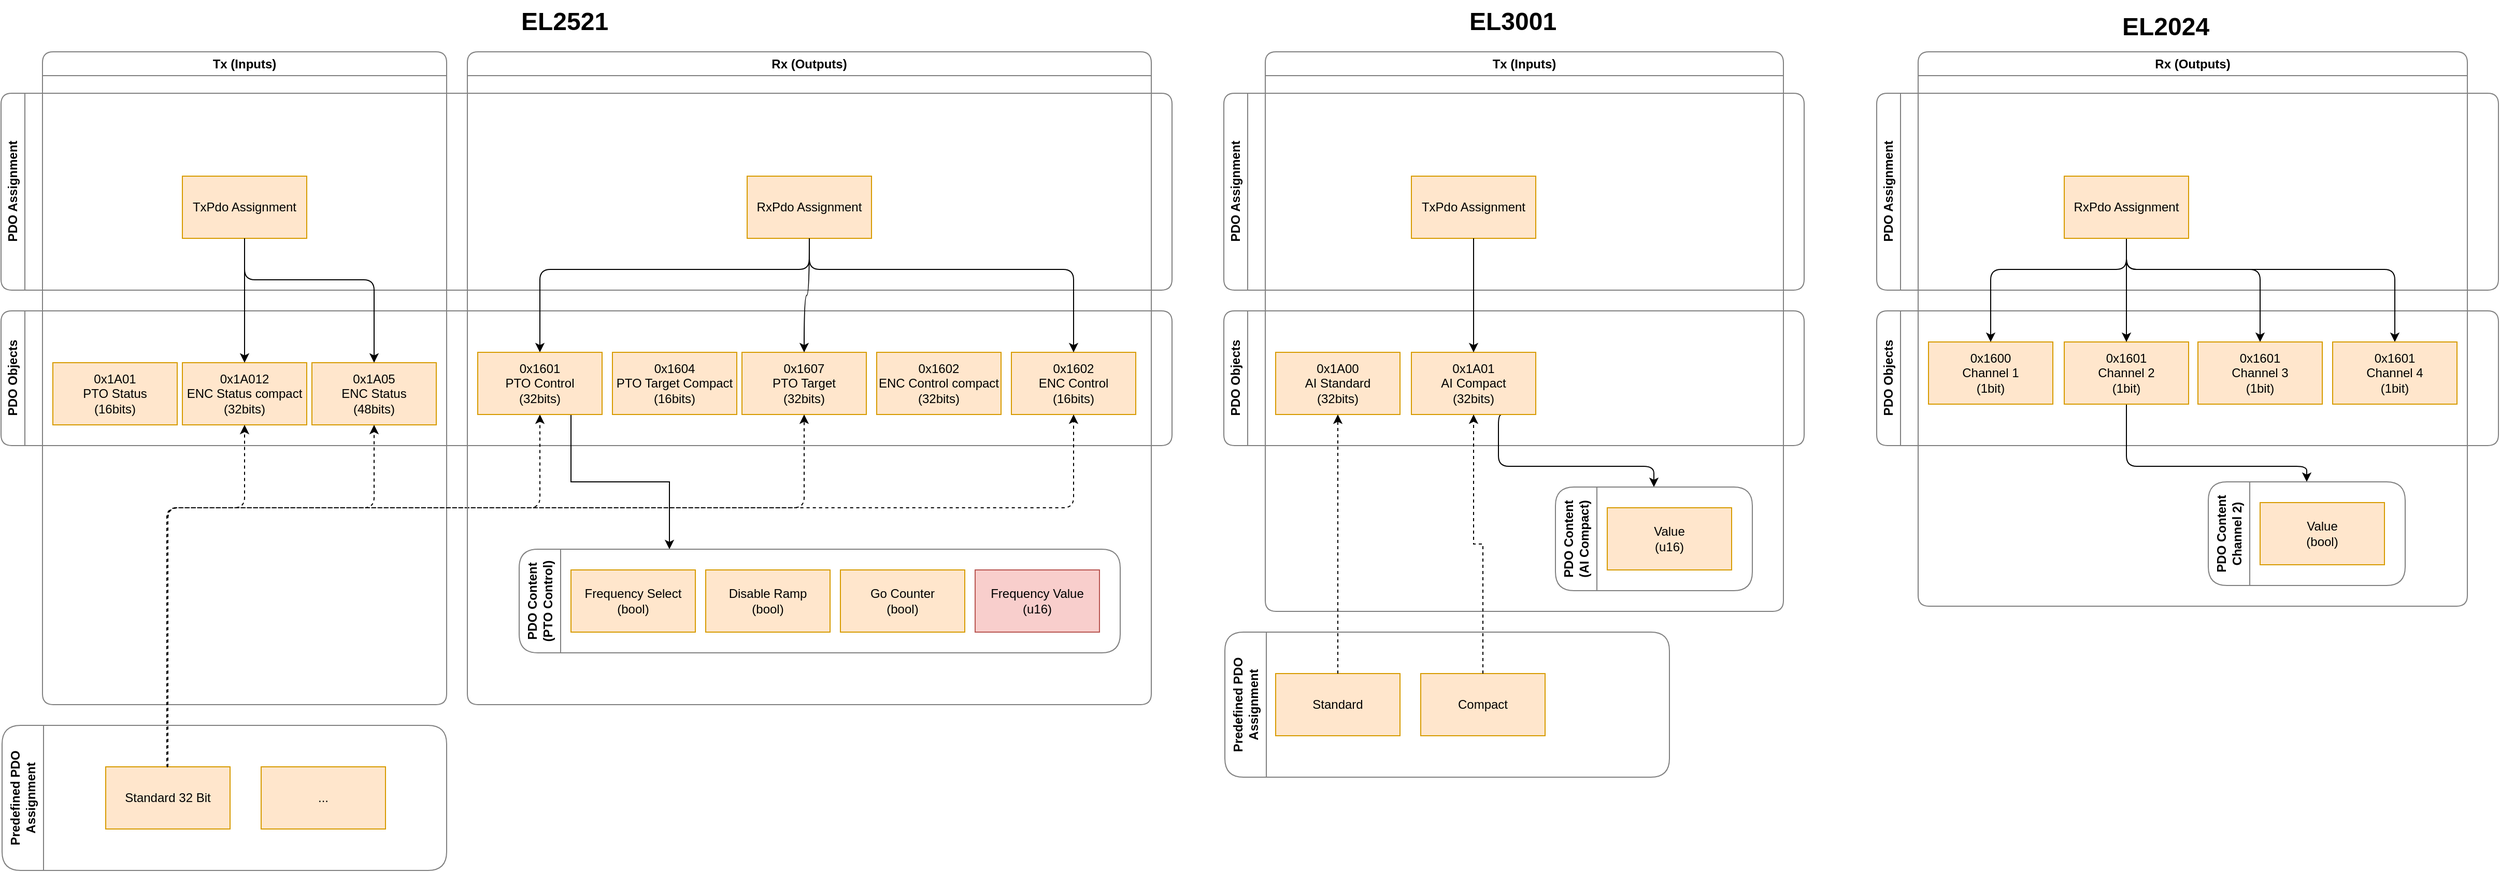 <mxfile version="26.1.1">
  <diagram name="Page-1" id="4fiYblc3iZJ_dxdCgtYB">
    <mxGraphModel dx="1571" dy="1536" grid="1" gridSize="10" guides="1" tooltips="1" connect="1" arrows="1" fold="1" page="1" pageScale="1" pageWidth="827" pageHeight="1169" math="0" shadow="0">
      <root>
        <mxCell id="0" />
        <mxCell id="1" parent="0" />
        <mxCell id="V4f7FUK8LKkPkN11AEBS-2" value="PDO Assignment" style="swimlane;horizontal=0;whiteSpace=wrap;html=1;strokeColor=#808080;rounded=1;" parent="1" vertex="1">
          <mxGeometry x="200" y="280" width="1130" height="190" as="geometry" />
        </mxCell>
        <mxCell id="V4f7FUK8LKkPkN11AEBS-7" value="PDO Objects" style="swimlane;horizontal=0;whiteSpace=wrap;html=1;strokeColor=#808080;rounded=1;" parent="1" vertex="1">
          <mxGeometry x="200" y="490" width="1130" height="130" as="geometry" />
        </mxCell>
        <mxCell id="V4f7FUK8LKkPkN11AEBS-15" value="0x1607&lt;br&gt;PTO Target&lt;br&gt;(32bits)" style="rounded=0;whiteSpace=wrap;html=1;fillColor=#ffe6cc;strokeColor=#d79b00;" parent="V4f7FUK8LKkPkN11AEBS-7" vertex="1">
          <mxGeometry x="715" y="40" width="120" height="60" as="geometry" />
        </mxCell>
        <mxCell id="V4f7FUK8LKkPkN11AEBS-16" value="0x1602&lt;br&gt;ENC Control compact&lt;br&gt;(32bits)" style="rounded=0;whiteSpace=wrap;html=1;fillColor=#ffe6cc;strokeColor=#d79b00;" parent="V4f7FUK8LKkPkN11AEBS-7" vertex="1">
          <mxGeometry x="845" y="40" width="120" height="60" as="geometry" />
        </mxCell>
        <mxCell id="V4f7FUK8LKkPkN11AEBS-17" value="0x1602&lt;br&gt;ENC Control&lt;br&gt;(16bits)" style="rounded=0;whiteSpace=wrap;html=1;fillColor=#ffe6cc;strokeColor=#d79b00;" parent="V4f7FUK8LKkPkN11AEBS-7" vertex="1">
          <mxGeometry x="975" y="40" width="120" height="60" as="geometry" />
        </mxCell>
        <mxCell id="V4f7FUK8LKkPkN11AEBS-18" value="Tx (Inputs)" style="swimlane;whiteSpace=wrap;html=1;strokeColor=#808080;rounded=1;" parent="1" vertex="1">
          <mxGeometry x="240" y="240" width="390" height="630" as="geometry" />
        </mxCell>
        <mxCell id="V4f7FUK8LKkPkN11AEBS-9" value="0x1A01&lt;br&gt;PTO Status&lt;br&gt;(16bits)" style="rounded=0;whiteSpace=wrap;html=1;fillColor=#ffe6cc;strokeColor=#d79b00;" parent="V4f7FUK8LKkPkN11AEBS-18" vertex="1">
          <mxGeometry x="10" y="300" width="120" height="60" as="geometry" />
        </mxCell>
        <mxCell id="V4f7FUK8LKkPkN11AEBS-11" value="0x1A012&lt;div&gt;ENC Status compact&lt;br&gt;(32bits)&lt;/div&gt;" style="rounded=0;whiteSpace=wrap;html=1;fillColor=#ffe6cc;strokeColor=#d79b00;" parent="V4f7FUK8LKkPkN11AEBS-18" vertex="1">
          <mxGeometry x="135" y="300" width="120" height="60" as="geometry" />
        </mxCell>
        <mxCell id="V4f7FUK8LKkPkN11AEBS-12" value="0x1A05&lt;br&gt;ENC Status&lt;br&gt;(48bits)" style="rounded=0;whiteSpace=wrap;html=1;fillColor=#ffe6cc;strokeColor=#d79b00;" parent="V4f7FUK8LKkPkN11AEBS-18" vertex="1">
          <mxGeometry x="260" y="300" width="120" height="60" as="geometry" />
        </mxCell>
        <mxCell id="V4f7FUK8LKkPkN11AEBS-4" value="TxPdo Assignment" style="rounded=0;whiteSpace=wrap;html=1;fillColor=#ffe6cc;strokeColor=#d79b00;" parent="V4f7FUK8LKkPkN11AEBS-18" vertex="1">
          <mxGeometry x="135" y="120" width="120" height="60" as="geometry" />
        </mxCell>
        <mxCell id="V4f7FUK8LKkPkN11AEBS-20" style="edgeStyle=orthogonalEdgeStyle;rounded=1;orthogonalLoop=1;jettySize=auto;html=1;exitX=0.5;exitY=1;exitDx=0;exitDy=0;entryX=0.5;entryY=0;entryDx=0;entryDy=0;curved=0;" parent="V4f7FUK8LKkPkN11AEBS-18" source="V4f7FUK8LKkPkN11AEBS-4" target="V4f7FUK8LKkPkN11AEBS-11" edge="1">
          <mxGeometry relative="1" as="geometry" />
        </mxCell>
        <mxCell id="V4f7FUK8LKkPkN11AEBS-21" style="edgeStyle=orthogonalEdgeStyle;rounded=1;orthogonalLoop=1;jettySize=auto;html=1;exitX=0.5;exitY=1;exitDx=0;exitDy=0;entryX=0.5;entryY=0;entryDx=0;entryDy=0;curved=0;" parent="V4f7FUK8LKkPkN11AEBS-18" source="V4f7FUK8LKkPkN11AEBS-4" target="V4f7FUK8LKkPkN11AEBS-12" edge="1">
          <mxGeometry relative="1" as="geometry">
            <Array as="points">
              <mxPoint x="195" y="220" />
              <mxPoint x="320" y="220" />
            </Array>
          </mxGeometry>
        </mxCell>
        <mxCell id="V4f7FUK8LKkPkN11AEBS-26" value="Predefined PDO Assignment" style="swimlane;horizontal=0;whiteSpace=wrap;html=1;startSize=40;strokeColor=#808080;rounded=1;" parent="1" vertex="1">
          <mxGeometry x="201" y="890" width="429" height="140" as="geometry" />
        </mxCell>
        <mxCell id="V4f7FUK8LKkPkN11AEBS-30" value="Standard 32 Bit" style="rounded=0;whiteSpace=wrap;html=1;fillColor=#ffe6cc;strokeColor=#d79b00;" parent="V4f7FUK8LKkPkN11AEBS-26" vertex="1">
          <mxGeometry x="100" y="40" width="120" height="60" as="geometry" />
        </mxCell>
        <mxCell id="V4f7FUK8LKkPkN11AEBS-31" value="..." style="rounded=0;whiteSpace=wrap;html=1;fillColor=#ffe6cc;strokeColor=#d79b00;" parent="V4f7FUK8LKkPkN11AEBS-26" vertex="1">
          <mxGeometry x="250" y="40" width="120" height="60" as="geometry" />
        </mxCell>
        <mxCell id="V4f7FUK8LKkPkN11AEBS-33" style="edgeStyle=orthogonalEdgeStyle;rounded=1;orthogonalLoop=1;jettySize=auto;html=1;exitX=0.5;exitY=0;exitDx=0;exitDy=0;entryX=0.5;entryY=1;entryDx=0;entryDy=0;dashed=1;fillColor=#a20025;strokeColor=#000000;curved=0;" parent="1" source="V4f7FUK8LKkPkN11AEBS-30" target="V4f7FUK8LKkPkN11AEBS-15" edge="1">
          <mxGeometry relative="1" as="geometry">
            <Array as="points">
              <mxPoint x="361" y="680" />
              <mxPoint x="975" y="680" />
            </Array>
          </mxGeometry>
        </mxCell>
        <mxCell id="V4f7FUK8LKkPkN11AEBS-35" style="edgeStyle=orthogonalEdgeStyle;rounded=1;orthogonalLoop=1;jettySize=auto;html=1;exitX=0.5;exitY=0;exitDx=0;exitDy=0;entryX=0.5;entryY=1;entryDx=0;entryDy=0;dashed=1;fillColor=#a20025;strokeColor=#000000;curved=0;" parent="1" source="V4f7FUK8LKkPkN11AEBS-30" target="V4f7FUK8LKkPkN11AEBS-12" edge="1">
          <mxGeometry relative="1" as="geometry">
            <Array as="points">
              <mxPoint x="360" y="930" />
              <mxPoint x="360" y="680" />
              <mxPoint x="560" y="680" />
            </Array>
          </mxGeometry>
        </mxCell>
        <mxCell id="V4f7FUK8LKkPkN11AEBS-36" style="edgeStyle=orthogonalEdgeStyle;rounded=1;orthogonalLoop=1;jettySize=auto;html=1;exitX=0.5;exitY=0;exitDx=0;exitDy=0;entryX=0.5;entryY=1;entryDx=0;entryDy=0;dashed=1;fillColor=#a20025;strokeColor=#000000;curved=0;" parent="1" source="V4f7FUK8LKkPkN11AEBS-30" target="V4f7FUK8LKkPkN11AEBS-11" edge="1">
          <mxGeometry relative="1" as="geometry">
            <Array as="points">
              <mxPoint x="361" y="680" />
              <mxPoint x="435" y="680" />
            </Array>
          </mxGeometry>
        </mxCell>
        <mxCell id="V4f7FUK8LKkPkN11AEBS-37" style="edgeStyle=orthogonalEdgeStyle;rounded=1;orthogonalLoop=1;jettySize=auto;html=1;exitX=0.5;exitY=0;exitDx=0;exitDy=0;entryX=0.5;entryY=1;entryDx=0;entryDy=0;curved=0;dashed=1;" parent="1" source="V4f7FUK8LKkPkN11AEBS-30" target="V4f7FUK8LKkPkN11AEBS-17" edge="1">
          <mxGeometry relative="1" as="geometry">
            <Array as="points">
              <mxPoint x="360" y="930" />
              <mxPoint x="360" y="680" />
              <mxPoint x="1235" y="680" />
            </Array>
          </mxGeometry>
        </mxCell>
        <mxCell id="V4f7FUK8LKkPkN11AEBS-50" style="edgeStyle=orthogonalEdgeStyle;rounded=1;orthogonalLoop=1;jettySize=auto;html=1;exitX=0.5;exitY=0;exitDx=0;exitDy=0;entryX=0.5;entryY=1;entryDx=0;entryDy=0;dashed=1;curved=0;" parent="1" source="V4f7FUK8LKkPkN11AEBS-30" target="V4f7FUK8LKkPkN11AEBS-13" edge="1">
          <mxGeometry relative="1" as="geometry">
            <Array as="points">
              <mxPoint x="361" y="680" />
              <mxPoint x="720" y="680" />
            </Array>
          </mxGeometry>
        </mxCell>
        <mxCell id="V4f7FUK8LKkPkN11AEBS-19" value="Rx (Outputs)" style="swimlane;whiteSpace=wrap;html=1;strokeColor=#808080;rounded=1;" parent="1" vertex="1">
          <mxGeometry x="650" y="240" width="660" height="630" as="geometry" />
        </mxCell>
        <mxCell id="V4f7FUK8LKkPkN11AEBS-22" style="edgeStyle=orthogonalEdgeStyle;rounded=1;orthogonalLoop=1;jettySize=auto;html=1;exitX=0.5;exitY=1;exitDx=0;exitDy=0;entryX=0.5;entryY=0;entryDx=0;entryDy=0;curved=0;" parent="V4f7FUK8LKkPkN11AEBS-19" source="V4f7FUK8LKkPkN11AEBS-5" target="V4f7FUK8LKkPkN11AEBS-13" edge="1">
          <mxGeometry relative="1" as="geometry">
            <Array as="points">
              <mxPoint x="330" y="210" />
              <mxPoint x="70" y="210" />
            </Array>
          </mxGeometry>
        </mxCell>
        <mxCell id="V4f7FUK8LKkPkN11AEBS-5" value="RxPdo Assignment" style="rounded=0;whiteSpace=wrap;html=1;fillColor=#ffe6cc;strokeColor=#d79b00;" parent="V4f7FUK8LKkPkN11AEBS-19" vertex="1">
          <mxGeometry x="270" y="120" width="120" height="60" as="geometry" />
        </mxCell>
        <mxCell id="V4f7FUK8LKkPkN11AEBS-49" style="edgeStyle=orthogonalEdgeStyle;rounded=0;orthogonalLoop=1;jettySize=auto;html=1;exitX=0.75;exitY=1;exitDx=0;exitDy=0;entryX=0.25;entryY=0;entryDx=0;entryDy=0;" parent="V4f7FUK8LKkPkN11AEBS-19" source="V4f7FUK8LKkPkN11AEBS-13" target="V4f7FUK8LKkPkN11AEBS-38" edge="1">
          <mxGeometry relative="1" as="geometry" />
        </mxCell>
        <mxCell id="V4f7FUK8LKkPkN11AEBS-13" value="0x1601&lt;br&gt;PTO Control&lt;br&gt;(32bits)" style="rounded=0;whiteSpace=wrap;html=1;fillColor=#ffe6cc;strokeColor=#d79b00;" parent="V4f7FUK8LKkPkN11AEBS-19" vertex="1">
          <mxGeometry x="10" y="290" width="120" height="60" as="geometry" />
        </mxCell>
        <mxCell id="V4f7FUK8LKkPkN11AEBS-14" value="0x1604&lt;br&gt;PTO Target Compact&lt;br&gt;(16bits)" style="rounded=0;whiteSpace=wrap;html=1;fillColor=#ffe6cc;strokeColor=#d79b00;" parent="V4f7FUK8LKkPkN11AEBS-19" vertex="1">
          <mxGeometry x="140" y="290" width="120" height="60" as="geometry" />
        </mxCell>
        <mxCell id="V4f7FUK8LKkPkN11AEBS-38" value="PDO Content (PTO Control)" style="swimlane;horizontal=0;whiteSpace=wrap;html=1;strokeColor=#808080;rounded=1;startSize=40;" parent="V4f7FUK8LKkPkN11AEBS-19" vertex="1">
          <mxGeometry x="50" y="480" width="580" height="100" as="geometry" />
        </mxCell>
        <mxCell id="V4f7FUK8LKkPkN11AEBS-39" value="Frequency Select&lt;br&gt;(bool)" style="rounded=0;whiteSpace=wrap;html=1;fillColor=#ffe6cc;strokeColor=#d79b00;" parent="V4f7FUK8LKkPkN11AEBS-38" vertex="1">
          <mxGeometry x="50" y="20" width="120" height="60" as="geometry" />
        </mxCell>
        <mxCell id="V4f7FUK8LKkPkN11AEBS-41" value="Disable Ramp&lt;br&gt;(bool)" style="rounded=0;whiteSpace=wrap;html=1;fillColor=#ffe6cc;strokeColor=#d79b00;" parent="V4f7FUK8LKkPkN11AEBS-38" vertex="1">
          <mxGeometry x="180" y="20" width="120" height="60" as="geometry" />
        </mxCell>
        <mxCell id="V4f7FUK8LKkPkN11AEBS-42" value="Go Counter&lt;br&gt;(bool)" style="rounded=0;whiteSpace=wrap;html=1;fillColor=#ffe6cc;strokeColor=#d79b00;" parent="V4f7FUK8LKkPkN11AEBS-38" vertex="1">
          <mxGeometry x="310" y="20" width="120" height="60" as="geometry" />
        </mxCell>
        <mxCell id="V4f7FUK8LKkPkN11AEBS-43" value="Frequency Value&lt;br&gt;(u16)" style="rounded=0;whiteSpace=wrap;html=1;fillColor=#f8cecc;strokeColor=#b85450;" parent="V4f7FUK8LKkPkN11AEBS-38" vertex="1">
          <mxGeometry x="440" y="20" width="120" height="60" as="geometry" />
        </mxCell>
        <mxCell id="V4f7FUK8LKkPkN11AEBS-23" style="edgeStyle=orthogonalEdgeStyle;rounded=0;orthogonalLoop=1;jettySize=auto;html=1;exitX=0.5;exitY=1;exitDx=0;exitDy=0;entryX=0.5;entryY=0;entryDx=0;entryDy=0;curved=1;" parent="1" source="V4f7FUK8LKkPkN11AEBS-5" target="V4f7FUK8LKkPkN11AEBS-15" edge="1">
          <mxGeometry relative="1" as="geometry" />
        </mxCell>
        <mxCell id="V4f7FUK8LKkPkN11AEBS-24" style="edgeStyle=orthogonalEdgeStyle;rounded=1;orthogonalLoop=1;jettySize=auto;html=1;exitX=0.5;exitY=1;exitDx=0;exitDy=0;entryX=0.5;entryY=0;entryDx=0;entryDy=0;curved=0;" parent="1" source="V4f7FUK8LKkPkN11AEBS-5" target="V4f7FUK8LKkPkN11AEBS-17" edge="1">
          <mxGeometry relative="1" as="geometry">
            <Array as="points">
              <mxPoint x="980" y="450" />
              <mxPoint x="1235" y="450" />
            </Array>
          </mxGeometry>
        </mxCell>
        <mxCell id="V4f7FUK8LKkPkN11AEBS-51" value="PDO Assignment" style="swimlane;horizontal=0;whiteSpace=wrap;html=1;strokeColor=#808080;rounded=1;" parent="1" vertex="1">
          <mxGeometry x="1380" y="280" width="560" height="190" as="geometry" />
        </mxCell>
        <mxCell id="V4f7FUK8LKkPkN11AEBS-52" value="PDO Objects" style="swimlane;horizontal=0;whiteSpace=wrap;html=1;strokeColor=#808080;rounded=1;" parent="1" vertex="1">
          <mxGeometry x="1380" y="490" width="560" height="130" as="geometry" />
        </mxCell>
        <mxCell id="V4f7FUK8LKkPkN11AEBS-56" value="Tx (Inputs)" style="swimlane;whiteSpace=wrap;html=1;strokeColor=#808080;rounded=1;" parent="1" vertex="1">
          <mxGeometry x="1420" y="240" width="500" height="540" as="geometry" />
        </mxCell>
        <mxCell id="V4f7FUK8LKkPkN11AEBS-57" value="0x1A00&lt;br&gt;AI Standard&lt;br&gt;(32bits)" style="rounded=0;whiteSpace=wrap;html=1;fillColor=#ffe6cc;strokeColor=#d79b00;" parent="V4f7FUK8LKkPkN11AEBS-56" vertex="1">
          <mxGeometry x="10" y="290" width="120" height="60" as="geometry" />
        </mxCell>
        <mxCell id="V4f7FUK8LKkPkN11AEBS-93" style="edgeStyle=orthogonalEdgeStyle;rounded=1;orthogonalLoop=1;jettySize=auto;html=1;exitX=0.75;exitY=1;exitDx=0;exitDy=0;entryX=0.5;entryY=0;entryDx=0;entryDy=0;curved=0;" parent="V4f7FUK8LKkPkN11AEBS-56" source="V4f7FUK8LKkPkN11AEBS-58" target="V4f7FUK8LKkPkN11AEBS-87" edge="1">
          <mxGeometry relative="1" as="geometry">
            <Array as="points">
              <mxPoint x="225" y="400" />
              <mxPoint x="375" y="400" />
            </Array>
          </mxGeometry>
        </mxCell>
        <mxCell id="V4f7FUK8LKkPkN11AEBS-58" value="0x1A01&lt;div&gt;AI Compact&lt;br&gt;(32bits)&lt;/div&gt;" style="rounded=0;whiteSpace=wrap;html=1;fillColor=#ffe6cc;strokeColor=#d79b00;" parent="V4f7FUK8LKkPkN11AEBS-56" vertex="1">
          <mxGeometry x="141" y="290" width="120" height="60" as="geometry" />
        </mxCell>
        <mxCell id="V4f7FUK8LKkPkN11AEBS-60" value="TxPdo Assignment" style="rounded=0;whiteSpace=wrap;html=1;fillColor=#ffe6cc;strokeColor=#d79b00;" parent="V4f7FUK8LKkPkN11AEBS-56" vertex="1">
          <mxGeometry x="141" y="120" width="120" height="60" as="geometry" />
        </mxCell>
        <mxCell id="V4f7FUK8LKkPkN11AEBS-61" style="edgeStyle=orthogonalEdgeStyle;rounded=1;orthogonalLoop=1;jettySize=auto;html=1;exitX=0.5;exitY=1;exitDx=0;exitDy=0;entryX=0.5;entryY=0;entryDx=0;entryDy=0;curved=0;" parent="V4f7FUK8LKkPkN11AEBS-56" source="V4f7FUK8LKkPkN11AEBS-60" target="V4f7FUK8LKkPkN11AEBS-58" edge="1">
          <mxGeometry relative="1" as="geometry" />
        </mxCell>
        <mxCell id="V4f7FUK8LKkPkN11AEBS-87" value="PDO Content&lt;br&gt;(AI Compact)" style="swimlane;horizontal=0;whiteSpace=wrap;html=1;strokeColor=#808080;rounded=1;startSize=40;" parent="V4f7FUK8LKkPkN11AEBS-56" vertex="1">
          <mxGeometry x="280" y="420" width="190" height="100" as="geometry" />
        </mxCell>
        <mxCell id="V4f7FUK8LKkPkN11AEBS-88" value="Value&lt;br&gt;(u16)" style="rounded=0;whiteSpace=wrap;html=1;fillColor=#ffe6cc;strokeColor=#d79b00;" parent="V4f7FUK8LKkPkN11AEBS-87" vertex="1">
          <mxGeometry x="50" y="20" width="120" height="60" as="geometry" />
        </mxCell>
        <mxCell id="V4f7FUK8LKkPkN11AEBS-63" value="Predefined PDO Assignment" style="swimlane;horizontal=0;whiteSpace=wrap;html=1;startSize=40;strokeColor=#808080;rounded=1;" parent="1" vertex="1">
          <mxGeometry x="1381" y="800" width="429" height="140" as="geometry" />
        </mxCell>
        <mxCell id="V4f7FUK8LKkPkN11AEBS-65" value="Standard" style="rounded=0;whiteSpace=wrap;html=1;fillColor=#ffe6cc;strokeColor=#d79b00;" parent="V4f7FUK8LKkPkN11AEBS-63" vertex="1">
          <mxGeometry x="49" y="40" width="120" height="60" as="geometry" />
        </mxCell>
        <mxCell id="V4f7FUK8LKkPkN11AEBS-64" value="Compact" style="rounded=0;whiteSpace=wrap;html=1;fillColor=#ffe6cc;strokeColor=#d79b00;" parent="V4f7FUK8LKkPkN11AEBS-63" vertex="1">
          <mxGeometry x="189" y="40" width="120" height="60" as="geometry" />
        </mxCell>
        <mxCell id="V4f7FUK8LKkPkN11AEBS-84" value="&lt;h1 style=&quot;margin-top: 0px;&quot;&gt;EL2521&lt;/h1&gt;" style="text;html=1;whiteSpace=wrap;overflow=hidden;rounded=0;" parent="1" vertex="1">
          <mxGeometry x="700" y="190" width="90" height="40" as="geometry" />
        </mxCell>
        <mxCell id="V4f7FUK8LKkPkN11AEBS-85" value="&lt;h1 style=&quot;margin-top: 0px;&quot;&gt;EL3001&lt;/h1&gt;" style="text;html=1;whiteSpace=wrap;overflow=hidden;rounded=0;" parent="1" vertex="1">
          <mxGeometry x="1615" y="190" width="90" height="40" as="geometry" />
        </mxCell>
        <mxCell id="V4f7FUK8LKkPkN11AEBS-92" style="edgeStyle=orthogonalEdgeStyle;rounded=0;orthogonalLoop=1;jettySize=auto;html=1;exitX=0.5;exitY=0;exitDx=0;exitDy=0;entryX=0.5;entryY=1;entryDx=0;entryDy=0;dashed=1;" parent="1" source="V4f7FUK8LKkPkN11AEBS-65" target="V4f7FUK8LKkPkN11AEBS-57" edge="1">
          <mxGeometry relative="1" as="geometry" />
        </mxCell>
        <mxCell id="V4f7FUK8LKkPkN11AEBS-94" style="edgeStyle=orthogonalEdgeStyle;rounded=0;orthogonalLoop=1;jettySize=auto;html=1;exitX=0.5;exitY=0;exitDx=0;exitDy=0;entryX=0.5;entryY=1;entryDx=0;entryDy=0;dashed=1;" parent="1" source="V4f7FUK8LKkPkN11AEBS-64" target="V4f7FUK8LKkPkN11AEBS-58" edge="1">
          <mxGeometry relative="1" as="geometry" />
        </mxCell>
        <mxCell id="V4f7FUK8LKkPkN11AEBS-95" value="PDO Assignment" style="swimlane;horizontal=0;whiteSpace=wrap;html=1;strokeColor=#808080;rounded=1;" parent="1" vertex="1">
          <mxGeometry x="2010" y="280" width="600" height="190" as="geometry" />
        </mxCell>
        <mxCell id="V4f7FUK8LKkPkN11AEBS-96" value="PDO Objects" style="swimlane;horizontal=0;whiteSpace=wrap;html=1;strokeColor=#808080;rounded=1;" parent="1" vertex="1">
          <mxGeometry x="2010" y="490" width="600" height="130" as="geometry" />
        </mxCell>
        <mxCell id="V4f7FUK8LKkPkN11AEBS-97" value="Rx (Outputs)" style="swimlane;whiteSpace=wrap;html=1;strokeColor=#808080;rounded=1;" parent="1" vertex="1">
          <mxGeometry x="2050" y="240" width="530" height="535" as="geometry" />
        </mxCell>
        <mxCell id="V4f7FUK8LKkPkN11AEBS-98" value="0x1600&lt;br&gt;Channel 1&lt;br&gt;(1bit)" style="rounded=0;whiteSpace=wrap;html=1;fillColor=#ffe6cc;strokeColor=#d79b00;" parent="V4f7FUK8LKkPkN11AEBS-97" vertex="1">
          <mxGeometry x="10" y="280" width="120" height="60" as="geometry" />
        </mxCell>
        <mxCell id="V4f7FUK8LKkPkN11AEBS-99" style="edgeStyle=orthogonalEdgeStyle;rounded=1;orthogonalLoop=1;jettySize=auto;html=1;exitX=0.5;exitY=1;exitDx=0;exitDy=0;entryX=0.5;entryY=0;entryDx=0;entryDy=0;curved=0;" parent="V4f7FUK8LKkPkN11AEBS-97" source="V4f7FUK8LKkPkN11AEBS-100" target="V4f7FUK8LKkPkN11AEBS-103" edge="1">
          <mxGeometry relative="1" as="geometry">
            <Array as="points">
              <mxPoint x="201" y="400" />
              <mxPoint x="375" y="400" />
            </Array>
          </mxGeometry>
        </mxCell>
        <mxCell id="V4f7FUK8LKkPkN11AEBS-100" value="0x1601&lt;div&gt;Channel 2&lt;br&gt;(1bit)&lt;/div&gt;" style="rounded=0;whiteSpace=wrap;html=1;fillColor=#ffe6cc;strokeColor=#d79b00;" parent="V4f7FUK8LKkPkN11AEBS-97" vertex="1">
          <mxGeometry x="141" y="280" width="120" height="60" as="geometry" />
        </mxCell>
        <mxCell id="V4f7FUK8LKkPkN11AEBS-113" style="edgeStyle=orthogonalEdgeStyle;rounded=1;orthogonalLoop=1;jettySize=auto;html=1;exitX=0.5;exitY=1;exitDx=0;exitDy=0;entryX=0.5;entryY=0;entryDx=0;entryDy=0;curved=0;" parent="V4f7FUK8LKkPkN11AEBS-97" source="V4f7FUK8LKkPkN11AEBS-101" target="V4f7FUK8LKkPkN11AEBS-98" edge="1">
          <mxGeometry relative="1" as="geometry">
            <Array as="points">
              <mxPoint x="201" y="210" />
              <mxPoint x="70" y="210" />
            </Array>
          </mxGeometry>
        </mxCell>
        <mxCell id="V4f7FUK8LKkPkN11AEBS-114" style="edgeStyle=orthogonalEdgeStyle;rounded=1;orthogonalLoop=1;jettySize=auto;html=1;exitX=0.5;exitY=1;exitDx=0;exitDy=0;entryX=0.5;entryY=0;entryDx=0;entryDy=0;curved=0;" parent="V4f7FUK8LKkPkN11AEBS-97" source="V4f7FUK8LKkPkN11AEBS-101" target="V4f7FUK8LKkPkN11AEBS-100" edge="1">
          <mxGeometry relative="1" as="geometry" />
        </mxCell>
        <mxCell id="V4f7FUK8LKkPkN11AEBS-115" style="edgeStyle=orthogonalEdgeStyle;rounded=1;orthogonalLoop=1;jettySize=auto;html=1;exitX=0.5;exitY=1;exitDx=0;exitDy=0;entryX=0.5;entryY=0;entryDx=0;entryDy=0;curved=0;" parent="V4f7FUK8LKkPkN11AEBS-97" source="V4f7FUK8LKkPkN11AEBS-101" target="V4f7FUK8LKkPkN11AEBS-111" edge="1">
          <mxGeometry relative="1" as="geometry">
            <Array as="points">
              <mxPoint x="201" y="210" />
              <mxPoint x="330" y="210" />
            </Array>
          </mxGeometry>
        </mxCell>
        <mxCell id="V4f7FUK8LKkPkN11AEBS-116" style="edgeStyle=orthogonalEdgeStyle;rounded=1;orthogonalLoop=1;jettySize=auto;html=1;exitX=0.5;exitY=1;exitDx=0;exitDy=0;entryX=0.5;entryY=0;entryDx=0;entryDy=0;curved=0;" parent="V4f7FUK8LKkPkN11AEBS-97" source="V4f7FUK8LKkPkN11AEBS-101" target="V4f7FUK8LKkPkN11AEBS-112" edge="1">
          <mxGeometry relative="1" as="geometry">
            <Array as="points">
              <mxPoint x="201" y="210" />
              <mxPoint x="460" y="210" />
            </Array>
          </mxGeometry>
        </mxCell>
        <mxCell id="V4f7FUK8LKkPkN11AEBS-101" value="RxPdo Assignment" style="rounded=0;whiteSpace=wrap;html=1;fillColor=#ffe6cc;strokeColor=#d79b00;" parent="V4f7FUK8LKkPkN11AEBS-97" vertex="1">
          <mxGeometry x="141" y="120" width="120" height="60" as="geometry" />
        </mxCell>
        <mxCell id="V4f7FUK8LKkPkN11AEBS-103" value="PDO Content&lt;br&gt;Channel 2)" style="swimlane;horizontal=0;whiteSpace=wrap;html=1;strokeColor=#808080;rounded=1;startSize=40;" parent="V4f7FUK8LKkPkN11AEBS-97" vertex="1">
          <mxGeometry x="280" y="415" width="190" height="100" as="geometry" />
        </mxCell>
        <mxCell id="V4f7FUK8LKkPkN11AEBS-104" value="Value&lt;br&gt;(bool)" style="rounded=0;whiteSpace=wrap;html=1;fillColor=#ffe6cc;strokeColor=#d79b00;" parent="V4f7FUK8LKkPkN11AEBS-103" vertex="1">
          <mxGeometry x="50" y="20" width="120" height="60" as="geometry" />
        </mxCell>
        <mxCell id="V4f7FUK8LKkPkN11AEBS-111" value="0x1601&lt;div&gt;Channel 3&lt;br&gt;(1bit)&lt;/div&gt;" style="rounded=0;whiteSpace=wrap;html=1;fillColor=#ffe6cc;strokeColor=#d79b00;" parent="V4f7FUK8LKkPkN11AEBS-97" vertex="1">
          <mxGeometry x="270" y="280" width="120" height="60" as="geometry" />
        </mxCell>
        <mxCell id="V4f7FUK8LKkPkN11AEBS-112" value="0x1601&lt;div&gt;Channel 4&lt;br&gt;(1bit)&lt;/div&gt;" style="rounded=0;whiteSpace=wrap;html=1;fillColor=#ffe6cc;strokeColor=#d79b00;" parent="V4f7FUK8LKkPkN11AEBS-97" vertex="1">
          <mxGeometry x="400" y="280" width="120" height="60" as="geometry" />
        </mxCell>
        <mxCell id="V4f7FUK8LKkPkN11AEBS-108" value="&lt;h1 style=&quot;margin-top: 0px;&quot;&gt;EL2024&lt;/h1&gt;" style="text;html=1;whiteSpace=wrap;overflow=hidden;rounded=0;" parent="1" vertex="1">
          <mxGeometry x="2245" y="195" width="90" height="40" as="geometry" />
        </mxCell>
      </root>
    </mxGraphModel>
  </diagram>
</mxfile>
